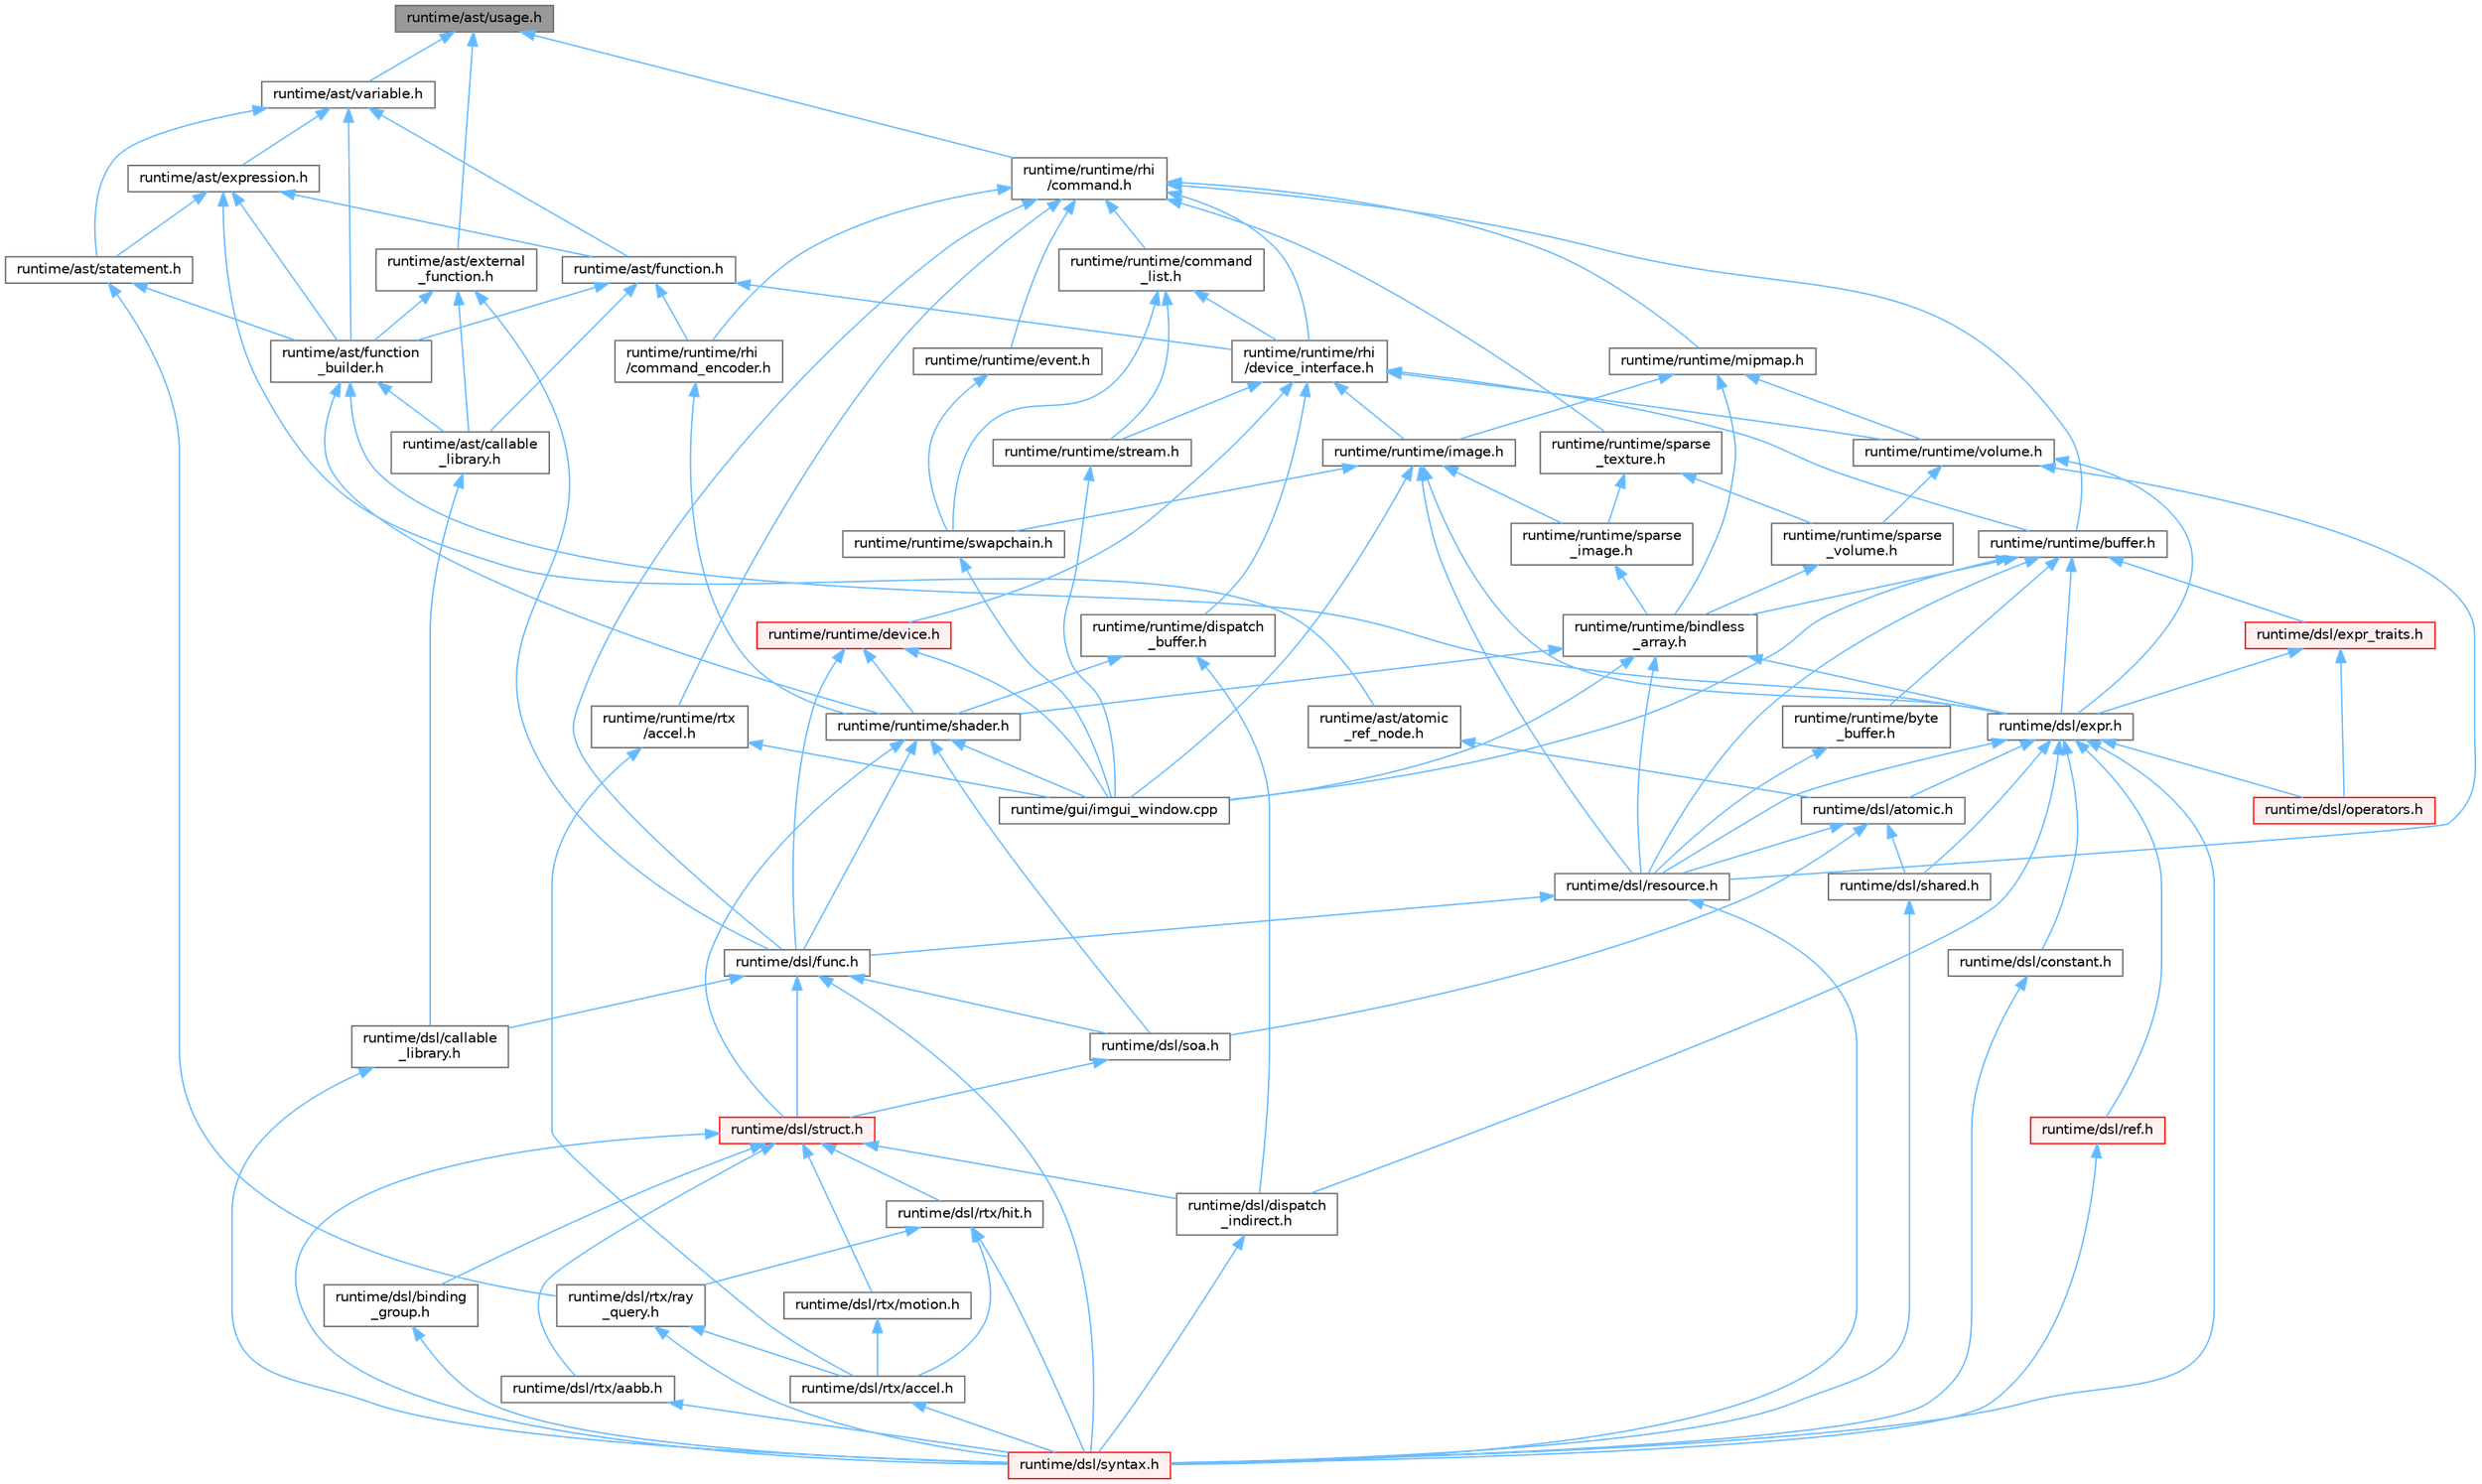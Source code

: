 digraph "runtime/ast/usage.h"
{
 // LATEX_PDF_SIZE
  bgcolor="transparent";
  edge [fontname=Helvetica,fontsize=10,labelfontname=Helvetica,labelfontsize=10];
  node [fontname=Helvetica,fontsize=10,shape=box,height=0.2,width=0.4];
  Node1 [id="Node000001",label="runtime/ast/usage.h",height=0.2,width=0.4,color="gray40", fillcolor="grey60", style="filled", fontcolor="black",tooltip=" "];
  Node1 -> Node2 [id="edge1_Node000001_Node000002",dir="back",color="steelblue1",style="solid",tooltip=" "];
  Node2 [id="Node000002",label="runtime/ast/external\l_function.h",height=0.2,width=0.4,color="grey40", fillcolor="white", style="filled",URL="$external__function_8h.html",tooltip=" "];
  Node2 -> Node3 [id="edge2_Node000002_Node000003",dir="back",color="steelblue1",style="solid",tooltip=" "];
  Node3 [id="Node000003",label="runtime/ast/callable\l_library.h",height=0.2,width=0.4,color="grey40", fillcolor="white", style="filled",URL="$ast_2callable__library_8h.html",tooltip=" "];
  Node3 -> Node4 [id="edge3_Node000003_Node000004",dir="back",color="steelblue1",style="solid",tooltip=" "];
  Node4 [id="Node000004",label="runtime/dsl/callable\l_library.h",height=0.2,width=0.4,color="grey40", fillcolor="white", style="filled",URL="$dsl_2callable__library_8h.html",tooltip=" "];
  Node4 -> Node5 [id="edge4_Node000004_Node000005",dir="back",color="steelblue1",style="solid",tooltip=" "];
  Node5 [id="Node000005",label="runtime/dsl/syntax.h",height=0.2,width=0.4,color="red", fillcolor="#FFF0F0", style="filled",URL="$syntax_8h.html",tooltip=" "];
  Node2 -> Node8 [id="edge5_Node000002_Node000008",dir="back",color="steelblue1",style="solid",tooltip=" "];
  Node8 [id="Node000008",label="runtime/ast/function\l_builder.h",height=0.2,width=0.4,color="grey40", fillcolor="white", style="filled",URL="$function__builder_8h.html",tooltip=" "];
  Node8 -> Node3 [id="edge6_Node000008_Node000003",dir="back",color="steelblue1",style="solid",tooltip=" "];
  Node8 -> Node9 [id="edge7_Node000008_Node000009",dir="back",color="steelblue1",style="solid",tooltip=" "];
  Node9 [id="Node000009",label="runtime/dsl/expr.h",height=0.2,width=0.4,color="grey40", fillcolor="white", style="filled",URL="$expr_8h.html",tooltip=" "];
  Node9 -> Node10 [id="edge8_Node000009_Node000010",dir="back",color="steelblue1",style="solid",tooltip=" "];
  Node10 [id="Node000010",label="runtime/dsl/atomic.h",height=0.2,width=0.4,color="grey40", fillcolor="white", style="filled",URL="$dsl_2atomic_8h.html",tooltip=" "];
  Node10 -> Node11 [id="edge9_Node000010_Node000011",dir="back",color="steelblue1",style="solid",tooltip=" "];
  Node11 [id="Node000011",label="runtime/dsl/resource.h",height=0.2,width=0.4,color="grey40", fillcolor="white", style="filled",URL="$dsl_2resource_8h.html",tooltip=" "];
  Node11 -> Node12 [id="edge10_Node000011_Node000012",dir="back",color="steelblue1",style="solid",tooltip=" "];
  Node12 [id="Node000012",label="runtime/dsl/func.h",height=0.2,width=0.4,color="grey40", fillcolor="white", style="filled",URL="$func_8h.html",tooltip=" "];
  Node12 -> Node4 [id="edge11_Node000012_Node000004",dir="back",color="steelblue1",style="solid",tooltip=" "];
  Node12 -> Node13 [id="edge12_Node000012_Node000013",dir="back",color="steelblue1",style="solid",tooltip=" "];
  Node13 [id="Node000013",label="runtime/dsl/soa.h",height=0.2,width=0.4,color="grey40", fillcolor="white", style="filled",URL="$soa_8h.html",tooltip=" "];
  Node13 -> Node14 [id="edge13_Node000013_Node000014",dir="back",color="steelblue1",style="solid",tooltip=" "];
  Node14 [id="Node000014",label="runtime/dsl/struct.h",height=0.2,width=0.4,color="red", fillcolor="#FFF0F0", style="filled",URL="$struct_8h.html",tooltip=" "];
  Node14 -> Node15 [id="edge14_Node000014_Node000015",dir="back",color="steelblue1",style="solid",tooltip=" "];
  Node15 [id="Node000015",label="runtime/dsl/binding\l_group.h",height=0.2,width=0.4,color="grey40", fillcolor="white", style="filled",URL="$binding__group_8h.html",tooltip=" "];
  Node15 -> Node5 [id="edge15_Node000015_Node000005",dir="back",color="steelblue1",style="solid",tooltip=" "];
  Node14 -> Node16 [id="edge16_Node000014_Node000016",dir="back",color="steelblue1",style="solid",tooltip=" "];
  Node16 [id="Node000016",label="runtime/dsl/dispatch\l_indirect.h",height=0.2,width=0.4,color="grey40", fillcolor="white", style="filled",URL="$dispatch__indirect_8h.html",tooltip=" "];
  Node16 -> Node5 [id="edge17_Node000016_Node000005",dir="back",color="steelblue1",style="solid",tooltip=" "];
  Node14 -> Node17 [id="edge18_Node000014_Node000017",dir="back",color="steelblue1",style="solid",tooltip=" "];
  Node17 [id="Node000017",label="runtime/dsl/rtx/aabb.h",height=0.2,width=0.4,color="grey40", fillcolor="white", style="filled",URL="$dsl_2rtx_2aabb_8h.html",tooltip=" "];
  Node17 -> Node5 [id="edge19_Node000017_Node000005",dir="back",color="steelblue1",style="solid",tooltip=" "];
  Node14 -> Node18 [id="edge20_Node000014_Node000018",dir="back",color="steelblue1",style="solid",tooltip=" "];
  Node18 [id="Node000018",label="runtime/dsl/rtx/hit.h",height=0.2,width=0.4,color="grey40", fillcolor="white", style="filled",URL="$dsl_2rtx_2hit_8h.html",tooltip=" "];
  Node18 -> Node19 [id="edge21_Node000018_Node000019",dir="back",color="steelblue1",style="solid",tooltip=" "];
  Node19 [id="Node000019",label="runtime/dsl/rtx/accel.h",height=0.2,width=0.4,color="grey40", fillcolor="white", style="filled",URL="$dsl_2rtx_2accel_8h.html",tooltip=" "];
  Node19 -> Node5 [id="edge22_Node000019_Node000005",dir="back",color="steelblue1",style="solid",tooltip=" "];
  Node18 -> Node20 [id="edge23_Node000018_Node000020",dir="back",color="steelblue1",style="solid",tooltip=" "];
  Node20 [id="Node000020",label="runtime/dsl/rtx/ray\l_query.h",height=0.2,width=0.4,color="grey40", fillcolor="white", style="filled",URL="$ray__query_8h.html",tooltip=" "];
  Node20 -> Node19 [id="edge24_Node000020_Node000019",dir="back",color="steelblue1",style="solid",tooltip=" "];
  Node20 -> Node5 [id="edge25_Node000020_Node000005",dir="back",color="steelblue1",style="solid",tooltip=" "];
  Node18 -> Node5 [id="edge26_Node000018_Node000005",dir="back",color="steelblue1",style="solid",tooltip=" "];
  Node14 -> Node21 [id="edge27_Node000014_Node000021",dir="back",color="steelblue1",style="solid",tooltip=" "];
  Node21 [id="Node000021",label="runtime/dsl/rtx/motion.h",height=0.2,width=0.4,color="grey40", fillcolor="white", style="filled",URL="$motion_8h.html",tooltip=" "];
  Node21 -> Node19 [id="edge28_Node000021_Node000019",dir="back",color="steelblue1",style="solid",tooltip=" "];
  Node14 -> Node5 [id="edge29_Node000014_Node000005",dir="back",color="steelblue1",style="solid",tooltip=" "];
  Node12 -> Node14 [id="edge30_Node000012_Node000014",dir="back",color="steelblue1",style="solid",tooltip=" "];
  Node12 -> Node5 [id="edge31_Node000012_Node000005",dir="back",color="steelblue1",style="solid",tooltip=" "];
  Node11 -> Node5 [id="edge32_Node000011_Node000005",dir="back",color="steelblue1",style="solid",tooltip=" "];
  Node10 -> Node24 [id="edge33_Node000010_Node000024",dir="back",color="steelblue1",style="solid",tooltip=" "];
  Node24 [id="Node000024",label="runtime/dsl/shared.h",height=0.2,width=0.4,color="grey40", fillcolor="white", style="filled",URL="$shared_8h.html",tooltip=" "];
  Node24 -> Node5 [id="edge34_Node000024_Node000005",dir="back",color="steelblue1",style="solid",tooltip=" "];
  Node10 -> Node13 [id="edge35_Node000010_Node000013",dir="back",color="steelblue1",style="solid",tooltip=" "];
  Node9 -> Node25 [id="edge36_Node000009_Node000025",dir="back",color="steelblue1",style="solid",tooltip=" "];
  Node25 [id="Node000025",label="runtime/dsl/constant.h",height=0.2,width=0.4,color="grey40", fillcolor="white", style="filled",URL="$constant_8h.html",tooltip=" "];
  Node25 -> Node5 [id="edge37_Node000025_Node000005",dir="back",color="steelblue1",style="solid",tooltip=" "];
  Node9 -> Node16 [id="edge38_Node000009_Node000016",dir="back",color="steelblue1",style="solid",tooltip=" "];
  Node9 -> Node26 [id="edge39_Node000009_Node000026",dir="back",color="steelblue1",style="solid",tooltip=" "];
  Node26 [id="Node000026",label="runtime/dsl/operators.h",height=0.2,width=0.4,color="red", fillcolor="#FFF0F0", style="filled",URL="$operators_8h.html",tooltip=" "];
  Node9 -> Node31 [id="edge40_Node000009_Node000031",dir="back",color="steelblue1",style="solid",tooltip=" "];
  Node31 [id="Node000031",label="runtime/dsl/ref.h",height=0.2,width=0.4,color="red", fillcolor="#FFF0F0", style="filled",URL="$ref_8h.html",tooltip=" "];
  Node31 -> Node5 [id="edge41_Node000031_Node000005",dir="back",color="steelblue1",style="solid",tooltip=" "];
  Node9 -> Node11 [id="edge42_Node000009_Node000011",dir="back",color="steelblue1",style="solid",tooltip=" "];
  Node9 -> Node24 [id="edge43_Node000009_Node000024",dir="back",color="steelblue1",style="solid",tooltip=" "];
  Node9 -> Node5 [id="edge44_Node000009_Node000005",dir="back",color="steelblue1",style="solid",tooltip=" "];
  Node8 -> Node34 [id="edge45_Node000008_Node000034",dir="back",color="steelblue1",style="solid",tooltip=" "];
  Node34 [id="Node000034",label="runtime/runtime/shader.h",height=0.2,width=0.4,color="grey40", fillcolor="white", style="filled",URL="$shader_8h.html",tooltip=" "];
  Node34 -> Node12 [id="edge46_Node000034_Node000012",dir="back",color="steelblue1",style="solid",tooltip=" "];
  Node34 -> Node13 [id="edge47_Node000034_Node000013",dir="back",color="steelblue1",style="solid",tooltip=" "];
  Node34 -> Node14 [id="edge48_Node000034_Node000014",dir="back",color="steelblue1",style="solid",tooltip=" "];
  Node34 -> Node7 [id="edge49_Node000034_Node000007",dir="back",color="steelblue1",style="solid",tooltip=" "];
  Node7 [id="Node000007",label="runtime/gui/imgui_window.cpp",height=0.2,width=0.4,color="grey40", fillcolor="white", style="filled",URL="$imgui__window_8cpp.html",tooltip=" "];
  Node2 -> Node12 [id="edge50_Node000002_Node000012",dir="back",color="steelblue1",style="solid",tooltip=" "];
  Node1 -> Node35 [id="edge51_Node000001_Node000035",dir="back",color="steelblue1",style="solid",tooltip=" "];
  Node35 [id="Node000035",label="runtime/ast/variable.h",height=0.2,width=0.4,color="grey40", fillcolor="white", style="filled",URL="$variable_8h.html",tooltip=" "];
  Node35 -> Node36 [id="edge52_Node000035_Node000036",dir="back",color="steelblue1",style="solid",tooltip=" "];
  Node36 [id="Node000036",label="runtime/ast/expression.h",height=0.2,width=0.4,color="grey40", fillcolor="white", style="filled",URL="$expression_8h.html",tooltip=" "];
  Node36 -> Node37 [id="edge53_Node000036_Node000037",dir="back",color="steelblue1",style="solid",tooltip=" "];
  Node37 [id="Node000037",label="runtime/ast/atomic\l_ref_node.h",height=0.2,width=0.4,color="grey40", fillcolor="white", style="filled",URL="$atomic__ref__node_8h.html",tooltip=" "];
  Node37 -> Node10 [id="edge54_Node000037_Node000010",dir="back",color="steelblue1",style="solid",tooltip=" "];
  Node36 -> Node38 [id="edge55_Node000036_Node000038",dir="back",color="steelblue1",style="solid",tooltip=" "];
  Node38 [id="Node000038",label="runtime/ast/function.h",height=0.2,width=0.4,color="grey40", fillcolor="white", style="filled",URL="$ast_2function_8h.html",tooltip=" "];
  Node38 -> Node3 [id="edge56_Node000038_Node000003",dir="back",color="steelblue1",style="solid",tooltip=" "];
  Node38 -> Node8 [id="edge57_Node000038_Node000008",dir="back",color="steelblue1",style="solid",tooltip=" "];
  Node38 -> Node39 [id="edge58_Node000038_Node000039",dir="back",color="steelblue1",style="solid",tooltip=" "];
  Node39 [id="Node000039",label="runtime/runtime/rhi\l/command_encoder.h",height=0.2,width=0.4,color="grey40", fillcolor="white", style="filled",URL="$command__encoder_8h.html",tooltip=" "];
  Node39 -> Node34 [id="edge59_Node000039_Node000034",dir="back",color="steelblue1",style="solid",tooltip=" "];
  Node38 -> Node40 [id="edge60_Node000038_Node000040",dir="back",color="steelblue1",style="solid",tooltip=" "];
  Node40 [id="Node000040",label="runtime/runtime/rhi\l/device_interface.h",height=0.2,width=0.4,color="grey40", fillcolor="white", style="filled",URL="$device__interface_8h.html",tooltip=" "];
  Node40 -> Node41 [id="edge61_Node000040_Node000041",dir="back",color="steelblue1",style="solid",tooltip=" "];
  Node41 [id="Node000041",label="runtime/runtime/buffer.h",height=0.2,width=0.4,color="grey40", fillcolor="white", style="filled",URL="$buffer_8h.html",tooltip=" "];
  Node41 -> Node9 [id="edge62_Node000041_Node000009",dir="back",color="steelblue1",style="solid",tooltip=" "];
  Node41 -> Node42 [id="edge63_Node000041_Node000042",dir="back",color="steelblue1",style="solid",tooltip=" "];
  Node42 [id="Node000042",label="runtime/dsl/expr_traits.h",height=0.2,width=0.4,color="red", fillcolor="#FFF0F0", style="filled",URL="$expr__traits_8h.html",tooltip=" "];
  Node42 -> Node9 [id="edge64_Node000042_Node000009",dir="back",color="steelblue1",style="solid",tooltip=" "];
  Node42 -> Node26 [id="edge65_Node000042_Node000026",dir="back",color="steelblue1",style="solid",tooltip=" "];
  Node41 -> Node11 [id="edge66_Node000041_Node000011",dir="back",color="steelblue1",style="solid",tooltip=" "];
  Node41 -> Node7 [id="edge67_Node000041_Node000007",dir="back",color="steelblue1",style="solid",tooltip=" "];
  Node41 -> Node43 [id="edge68_Node000041_Node000043",dir="back",color="steelblue1",style="solid",tooltip=" "];
  Node43 [id="Node000043",label="runtime/runtime/bindless\l_array.h",height=0.2,width=0.4,color="grey40", fillcolor="white", style="filled",URL="$bindless__array_8h.html",tooltip=" "];
  Node43 -> Node9 [id="edge69_Node000043_Node000009",dir="back",color="steelblue1",style="solid",tooltip=" "];
  Node43 -> Node11 [id="edge70_Node000043_Node000011",dir="back",color="steelblue1",style="solid",tooltip=" "];
  Node43 -> Node7 [id="edge71_Node000043_Node000007",dir="back",color="steelblue1",style="solid",tooltip=" "];
  Node43 -> Node34 [id="edge72_Node000043_Node000034",dir="back",color="steelblue1",style="solid",tooltip=" "];
  Node41 -> Node44 [id="edge73_Node000041_Node000044",dir="back",color="steelblue1",style="solid",tooltip=" "];
  Node44 [id="Node000044",label="runtime/runtime/byte\l_buffer.h",height=0.2,width=0.4,color="grey40", fillcolor="white", style="filled",URL="$byte__buffer_8h.html",tooltip=" "];
  Node44 -> Node11 [id="edge74_Node000044_Node000011",dir="back",color="steelblue1",style="solid",tooltip=" "];
  Node40 -> Node45 [id="edge75_Node000040_Node000045",dir="back",color="steelblue1",style="solid",tooltip=" "];
  Node45 [id="Node000045",label="runtime/runtime/device.h",height=0.2,width=0.4,color="red", fillcolor="#FFF0F0", style="filled",URL="$device_8h.html",tooltip=" "];
  Node45 -> Node12 [id="edge76_Node000045_Node000012",dir="back",color="steelblue1",style="solid",tooltip=" "];
  Node45 -> Node7 [id="edge77_Node000045_Node000007",dir="back",color="steelblue1",style="solid",tooltip=" "];
  Node45 -> Node34 [id="edge78_Node000045_Node000034",dir="back",color="steelblue1",style="solid",tooltip=" "];
  Node40 -> Node47 [id="edge79_Node000040_Node000047",dir="back",color="steelblue1",style="solid",tooltip=" "];
  Node47 [id="Node000047",label="runtime/runtime/dispatch\l_buffer.h",height=0.2,width=0.4,color="grey40", fillcolor="white", style="filled",URL="$dispatch__buffer_8h.html",tooltip=" "];
  Node47 -> Node16 [id="edge80_Node000047_Node000016",dir="back",color="steelblue1",style="solid",tooltip=" "];
  Node47 -> Node34 [id="edge81_Node000047_Node000034",dir="back",color="steelblue1",style="solid",tooltip=" "];
  Node40 -> Node48 [id="edge82_Node000040_Node000048",dir="back",color="steelblue1",style="solid",tooltip=" "];
  Node48 [id="Node000048",label="runtime/runtime/image.h",height=0.2,width=0.4,color="grey40", fillcolor="white", style="filled",URL="$image_8h.html",tooltip=" "];
  Node48 -> Node9 [id="edge83_Node000048_Node000009",dir="back",color="steelblue1",style="solid",tooltip=" "];
  Node48 -> Node11 [id="edge84_Node000048_Node000011",dir="back",color="steelblue1",style="solid",tooltip=" "];
  Node48 -> Node7 [id="edge85_Node000048_Node000007",dir="back",color="steelblue1",style="solid",tooltip=" "];
  Node48 -> Node49 [id="edge86_Node000048_Node000049",dir="back",color="steelblue1",style="solid",tooltip=" "];
  Node49 [id="Node000049",label="runtime/runtime/sparse\l_image.h",height=0.2,width=0.4,color="grey40", fillcolor="white", style="filled",URL="$sparse__image_8h.html",tooltip=" "];
  Node49 -> Node43 [id="edge87_Node000049_Node000043",dir="back",color="steelblue1",style="solid",tooltip=" "];
  Node48 -> Node50 [id="edge88_Node000048_Node000050",dir="back",color="steelblue1",style="solid",tooltip=" "];
  Node50 [id="Node000050",label="runtime/runtime/swapchain.h",height=0.2,width=0.4,color="grey40", fillcolor="white", style="filled",URL="$swapchain_8h.html",tooltip=" "];
  Node50 -> Node7 [id="edge89_Node000050_Node000007",dir="back",color="steelblue1",style="solid",tooltip=" "];
  Node40 -> Node51 [id="edge90_Node000040_Node000051",dir="back",color="steelblue1",style="solid",tooltip=" "];
  Node51 [id="Node000051",label="runtime/runtime/stream.h",height=0.2,width=0.4,color="grey40", fillcolor="white", style="filled",URL="$stream_8h.html",tooltip=" "];
  Node51 -> Node7 [id="edge91_Node000051_Node000007",dir="back",color="steelblue1",style="solid",tooltip=" "];
  Node40 -> Node52 [id="edge92_Node000040_Node000052",dir="back",color="steelblue1",style="solid",tooltip=" "];
  Node52 [id="Node000052",label="runtime/runtime/volume.h",height=0.2,width=0.4,color="grey40", fillcolor="white", style="filled",URL="$volume_8h.html",tooltip=" "];
  Node52 -> Node9 [id="edge93_Node000052_Node000009",dir="back",color="steelblue1",style="solid",tooltip=" "];
  Node52 -> Node11 [id="edge94_Node000052_Node000011",dir="back",color="steelblue1",style="solid",tooltip=" "];
  Node52 -> Node53 [id="edge95_Node000052_Node000053",dir="back",color="steelblue1",style="solid",tooltip=" "];
  Node53 [id="Node000053",label="runtime/runtime/sparse\l_volume.h",height=0.2,width=0.4,color="grey40", fillcolor="white", style="filled",URL="$sparse__volume_8h.html",tooltip=" "];
  Node53 -> Node43 [id="edge96_Node000053_Node000043",dir="back",color="steelblue1",style="solid",tooltip=" "];
  Node36 -> Node8 [id="edge97_Node000036_Node000008",dir="back",color="steelblue1",style="solid",tooltip=" "];
  Node36 -> Node54 [id="edge98_Node000036_Node000054",dir="back",color="steelblue1",style="solid",tooltip=" "];
  Node54 [id="Node000054",label="runtime/ast/statement.h",height=0.2,width=0.4,color="grey40", fillcolor="white", style="filled",URL="$statement_8h.html",tooltip=" "];
  Node54 -> Node8 [id="edge99_Node000054_Node000008",dir="back",color="steelblue1",style="solid",tooltip=" "];
  Node54 -> Node20 [id="edge100_Node000054_Node000020",dir="back",color="steelblue1",style="solid",tooltip=" "];
  Node35 -> Node38 [id="edge101_Node000035_Node000038",dir="back",color="steelblue1",style="solid",tooltip=" "];
  Node35 -> Node8 [id="edge102_Node000035_Node000008",dir="back",color="steelblue1",style="solid",tooltip=" "];
  Node35 -> Node54 [id="edge103_Node000035_Node000054",dir="back",color="steelblue1",style="solid",tooltip=" "];
  Node1 -> Node55 [id="edge104_Node000001_Node000055",dir="back",color="steelblue1",style="solid",tooltip=" "];
  Node55 [id="Node000055",label="runtime/runtime/rhi\l/command.h",height=0.2,width=0.4,color="grey40", fillcolor="white", style="filled",URL="$command_8h.html",tooltip=" "];
  Node55 -> Node12 [id="edge105_Node000055_Node000012",dir="back",color="steelblue1",style="solid",tooltip=" "];
  Node55 -> Node41 [id="edge106_Node000055_Node000041",dir="back",color="steelblue1",style="solid",tooltip=" "];
  Node55 -> Node56 [id="edge107_Node000055_Node000056",dir="back",color="steelblue1",style="solid",tooltip=" "];
  Node56 [id="Node000056",label="runtime/runtime/command\l_list.h",height=0.2,width=0.4,color="grey40", fillcolor="white", style="filled",URL="$command__list_8h.html",tooltip=" "];
  Node56 -> Node40 [id="edge108_Node000056_Node000040",dir="back",color="steelblue1",style="solid",tooltip=" "];
  Node56 -> Node51 [id="edge109_Node000056_Node000051",dir="back",color="steelblue1",style="solid",tooltip=" "];
  Node56 -> Node50 [id="edge110_Node000056_Node000050",dir="back",color="steelblue1",style="solid",tooltip=" "];
  Node55 -> Node57 [id="edge111_Node000055_Node000057",dir="back",color="steelblue1",style="solid",tooltip=" "];
  Node57 [id="Node000057",label="runtime/runtime/event.h",height=0.2,width=0.4,color="grey40", fillcolor="white", style="filled",URL="$event_8h.html",tooltip=" "];
  Node57 -> Node50 [id="edge112_Node000057_Node000050",dir="back",color="steelblue1",style="solid",tooltip=" "];
  Node55 -> Node58 [id="edge113_Node000055_Node000058",dir="back",color="steelblue1",style="solid",tooltip=" "];
  Node58 [id="Node000058",label="runtime/runtime/mipmap.h",height=0.2,width=0.4,color="grey40", fillcolor="white", style="filled",URL="$mipmap_8h.html",tooltip=" "];
  Node58 -> Node43 [id="edge114_Node000058_Node000043",dir="back",color="steelblue1",style="solid",tooltip=" "];
  Node58 -> Node48 [id="edge115_Node000058_Node000048",dir="back",color="steelblue1",style="solid",tooltip=" "];
  Node58 -> Node52 [id="edge116_Node000058_Node000052",dir="back",color="steelblue1",style="solid",tooltip=" "];
  Node55 -> Node39 [id="edge117_Node000055_Node000039",dir="back",color="steelblue1",style="solid",tooltip=" "];
  Node55 -> Node40 [id="edge118_Node000055_Node000040",dir="back",color="steelblue1",style="solid",tooltip=" "];
  Node55 -> Node59 [id="edge119_Node000055_Node000059",dir="back",color="steelblue1",style="solid",tooltip=" "];
  Node59 [id="Node000059",label="runtime/runtime/rtx\l/accel.h",height=0.2,width=0.4,color="grey40", fillcolor="white", style="filled",URL="$runtime_2rtx_2accel_8h.html",tooltip=" "];
  Node59 -> Node19 [id="edge120_Node000059_Node000019",dir="back",color="steelblue1",style="solid",tooltip=" "];
  Node59 -> Node7 [id="edge121_Node000059_Node000007",dir="back",color="steelblue1",style="solid",tooltip=" "];
  Node55 -> Node60 [id="edge122_Node000055_Node000060",dir="back",color="steelblue1",style="solid",tooltip=" "];
  Node60 [id="Node000060",label="runtime/runtime/sparse\l_texture.h",height=0.2,width=0.4,color="grey40", fillcolor="white", style="filled",URL="$sparse__texture_8h.html",tooltip=" "];
  Node60 -> Node49 [id="edge123_Node000060_Node000049",dir="back",color="steelblue1",style="solid",tooltip=" "];
  Node60 -> Node53 [id="edge124_Node000060_Node000053",dir="back",color="steelblue1",style="solid",tooltip=" "];
}
